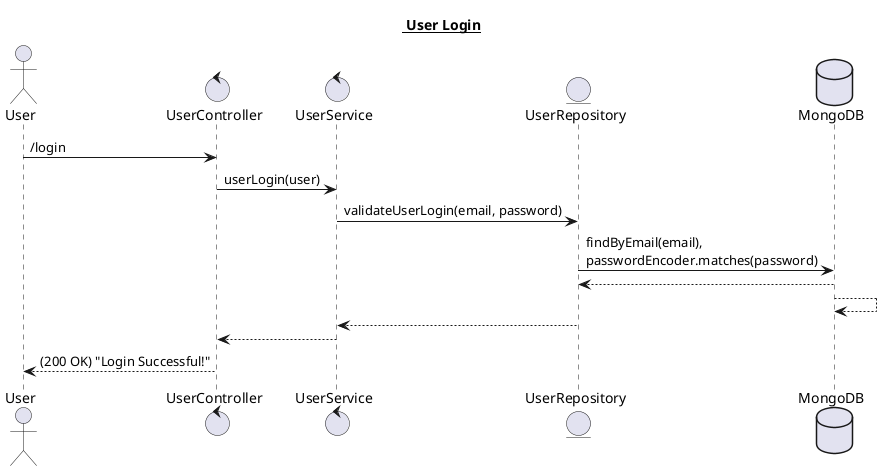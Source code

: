 @startuml
title <U> User Login

actor User
control "UserController" as Controller
control "UserService" as Service
entity UserRepository as Dao
database MongoDB as DB

User -> Controller : /login
Controller -> Service : userLogin(user)
Service -> Dao : validateUserLogin(email, password)
Dao -> DB : findByEmail(email), \npasswordEncoder.matches(password)
DB --> Dao
DB --> DB
Dao --> Service
Service --> Controller
Controller --> User : (200 OK) "Login Successful!"

@enduml